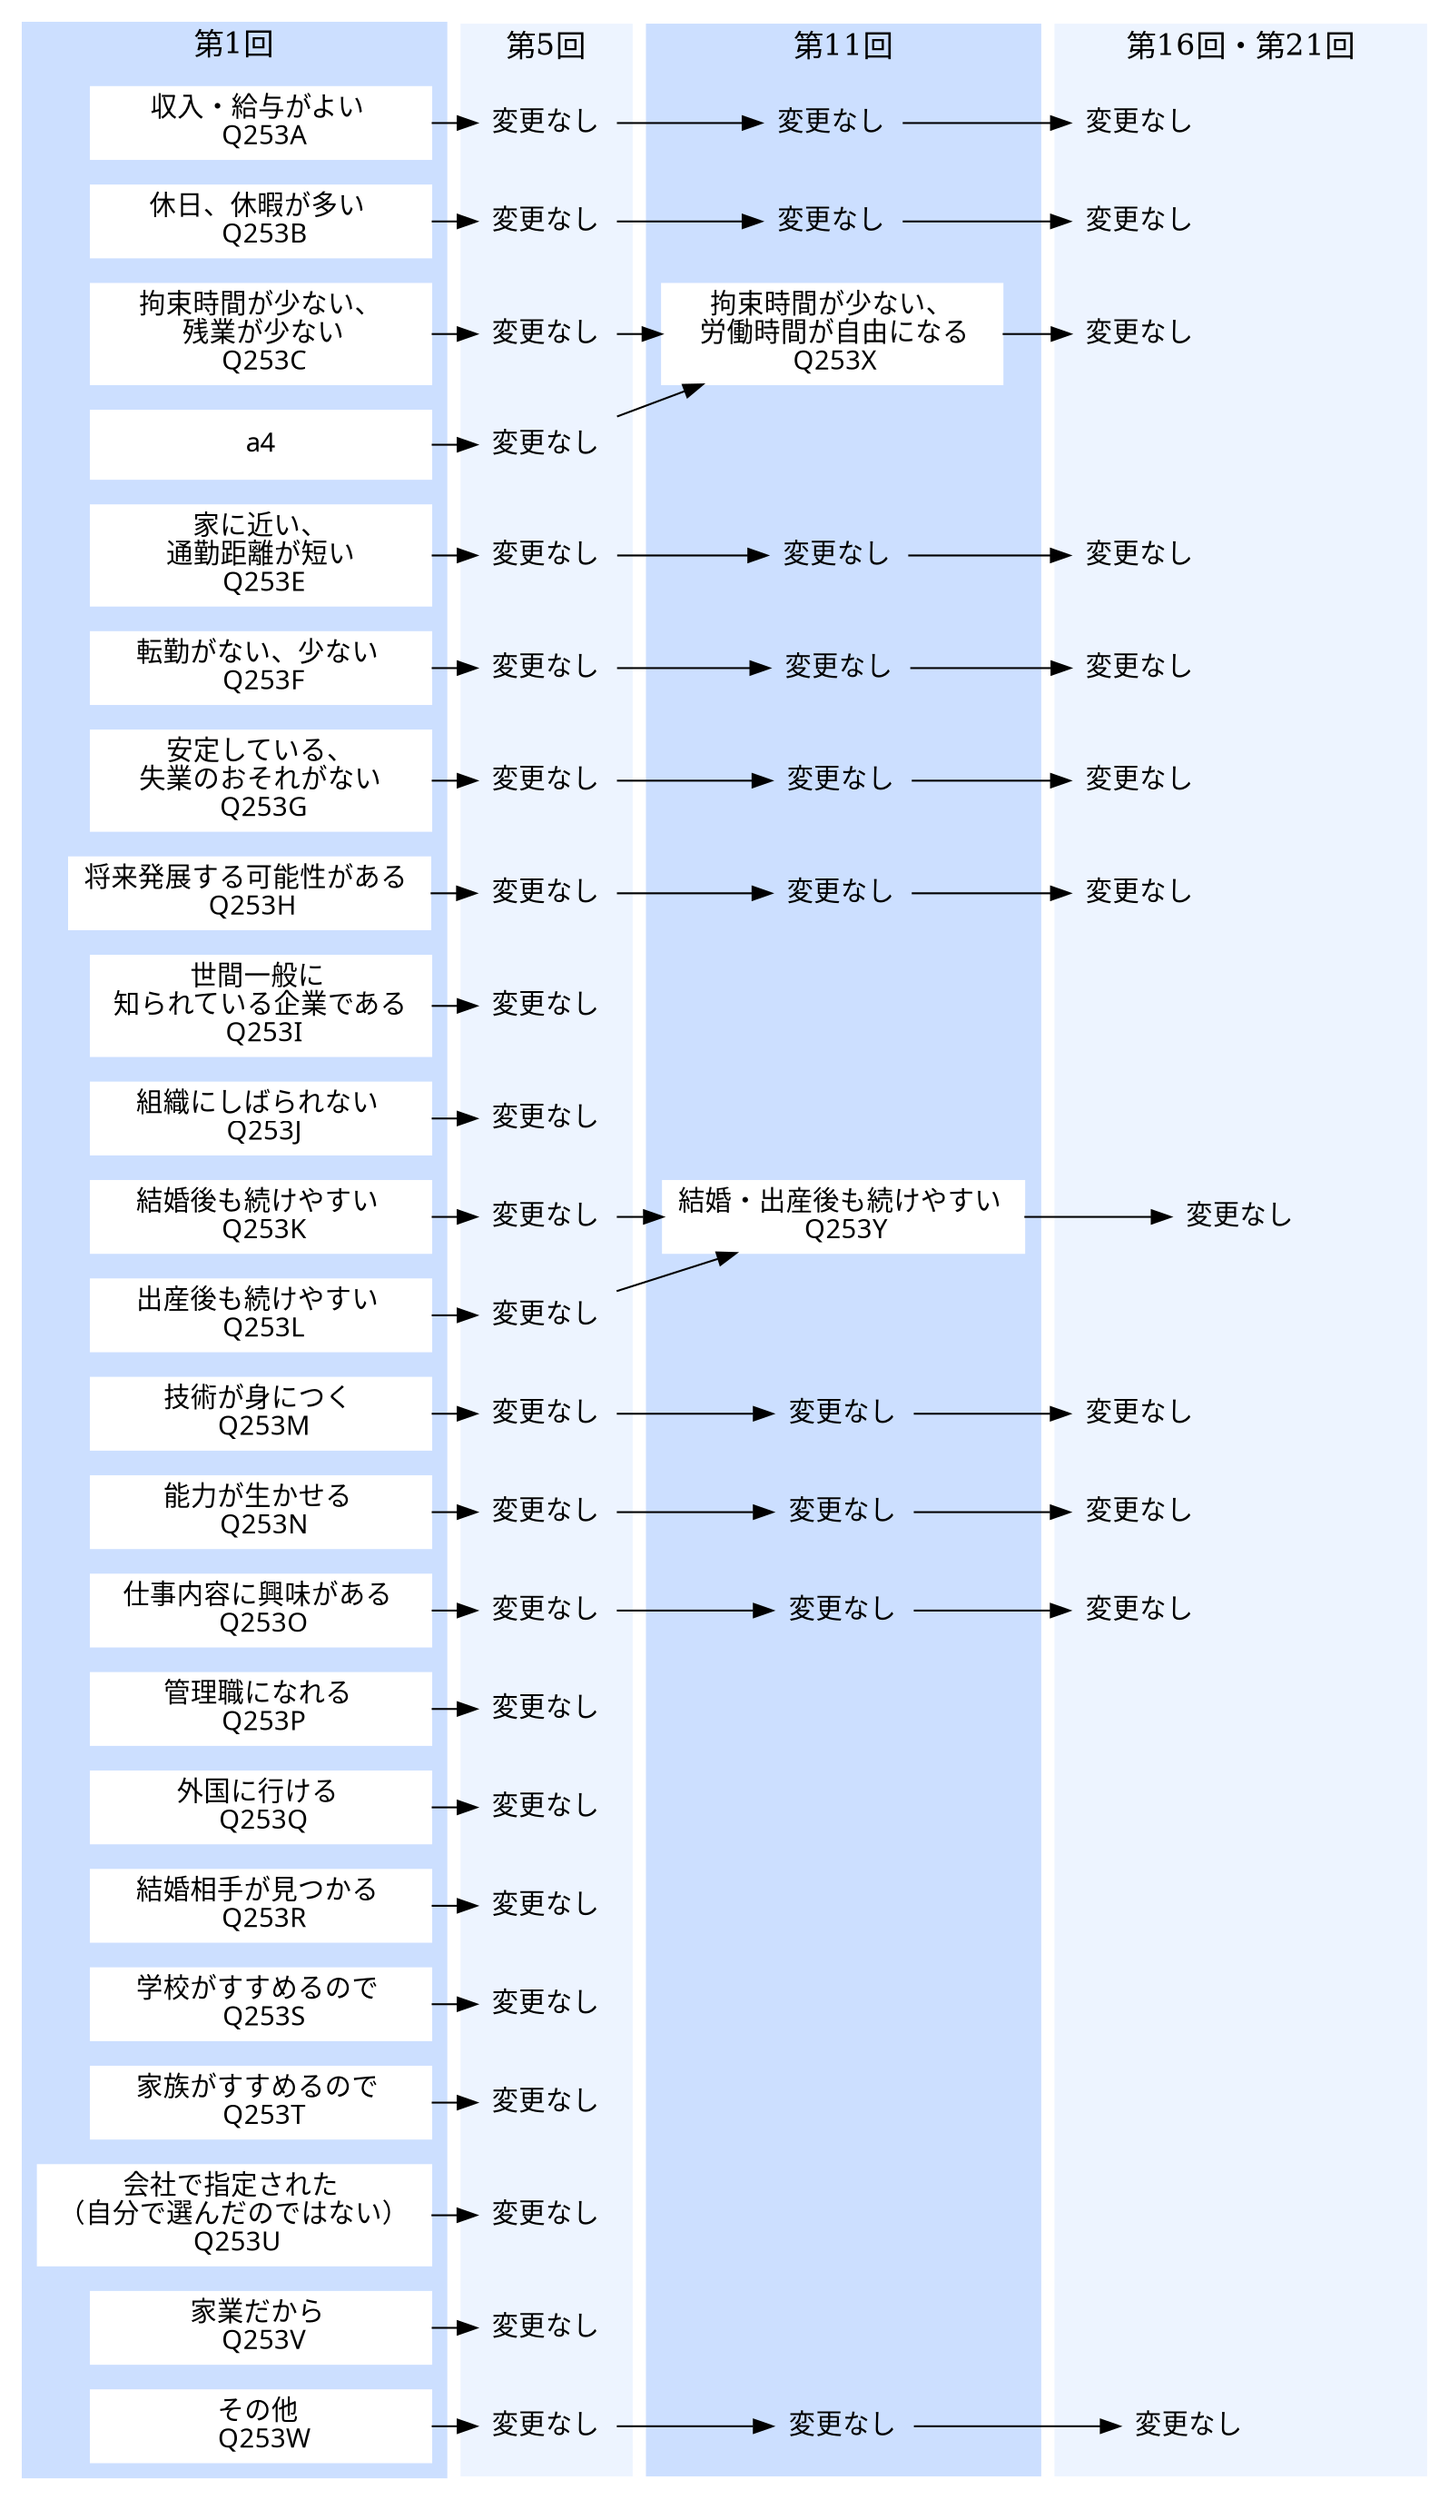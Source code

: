 digraph sentaku_hskai {
  charset="UTF-8"
  compound=true;
  newrank=true; // これが必要！（サンプル４を参照）
  node[shape=box, style=filled; color=white, fontname="meiryo UI" fontsize=14, width=2.5];
  splines=false
  nodesep=.0;
  ranksep=.2;
  rankdir=TB


  subgraph cluster_0 {
  label="第1回";
  style=filled;
  color="#ccdfff";
  fontsize=16;

   a1 [label="収入・給与がよい \n Q253A", href="../../variable/Q253A.html" target="_blank"]
   a2 [label="休日、休暇が多い \n Q253B", href="../../variable/Q253A.html" target="_blank"]
   a3 [label="拘束時間が少ない、\n 残業が少ない\n Q253C", href="../../variable/Q253C.html" target="_blank"]
   a4 []
   a5 [label="家に近い、\n 通勤距離が短い \n Q253E", href="../../variable/Q253E.html" target="_blank"]
   a6  [label="転勤がない、少ない \n Q253F", href="../../variable/Q253F.html" target="_blank"]
   a7 [label="安定している、\n 失業のおそれがない \n Q253G",  href="../../variable/Q253G.html" target="_blank"]
   a8 [label="将来発展する可能性がある \n Q253H",href="../../variable/Q253H.html" target="_blank"]
   a9  [label="世間一般に \n 知られている企業である \n Q253I", href="../../variable/Q253I.html" target="_blank"]
   a10 [label="組織にしばられない \n Q253J", href="../../variable/Q253J.html" target="_blank"]
   a11 [label="結婚後も続けやすい \n Q253K", href="../../variable/Q253K.html" target="_blank"]
   a12 [label="出産後も続けやすい \n Q253L", href="../../variable/Q253L.html" target="_blank"]
   a13 [label="技術が身につく \n Q253M", href="../../variable/Q253M.html" target="_blank"]
   a14 [label="能力が生かせる \n Q253N", href="../../variable/Q253N.html" target="_blank"]
   a15 [label="仕事内容に興味がある \n Q253O", href="../../variable/Q253O.html" target="_blank"]
   a16 [label="管理職になれる \n Q253P", href="../../variable/Q253P.html" target="_blank"]
   a17 [label="外国に行ける \n Q253Q", href="../../variable/Q253Q.html" target="_blank"]
   a18 [label="結婚相手が見つかる \n Q253R", href="../../variable/Q253R.html" target="_blank"]
   a19 [label="学校がすすめるので \n Q253S", href="../../variable/Q253S.html" target="_blank"]
   a20 [label="家族がすすめるので \n Q253T", href="../../variable/Q253T.html" target="_blank"]
   a21 [label="会社で指定された \n （自分で選んだのではない） \n Q253U", href="../../variable/Q253U.html" target="_blank"]
   a22 [label="家業だから \n Q253V", href="../../variable/Q253V.html" target="_blank"]
   a23 [label="その他 \n Q253W", href="../../variable/Q253W.html" target="_blank"]

    a1->a2->a3->a4->a5->a6->a7->a8->a9->a10->a11->a12->a13->a14->a15->a16->a17->a18->a19->a20->a21->a22->a23 [style=invis];
  }

  subgraph cluster_1 {
  label="第5回";
  style=filled;
  color="#edf4ff";
  fontsize=16 ;

  b1 [label="変更なし", color=none, width=1.0]
  b2 [label="変更なし", color=none, width=1.0]
  b3 [label="変更なし", color=none, width=1.0]
  b4 [label="変更なし", color=none, width=1.0]
  b5 [label="変更なし", color=none, width=1.0]
  b6 [label="変更なし", color=none, width=1.0]
  b7 [label="変更なし", color=none, width=1.0]
  b8 [label="変更なし", color=none, width=1.0]
  b9 [label="変更なし", color=none, width=1.0]
  b10 [label="変更なし", color=none, width=1.0]
  b11 [label="変更なし", color=none, width=1.0]
  b12 [label="変更なし", color=none, width=1.0]
  b13 [label="変更なし", color=none, width=1.0]
  b14 [label="変更なし", color=none, width=1.0]
  b15 [label="変更なし", color=none, width=1.0]
  b16 [label="変更なし", color=none, width=1.0]
  b17 [label="変更なし", color=none, width=1.0]
  b18 [label="変更なし", color=none, width=1.0]
  b19 [label="変更なし", color=none, width=1.0]
  b20 [label="変更なし", color=none, width=1.0]
  b21 [label="変更なし", color=none, width=1.0]
  b22 [label="変更なし", color=none, width=1.0]
  b23 [label="変更なし", color=none, width=1.0]


    b1->b2->b3->b4->b5->b6->b7->b8->b9->b10->b11->b12->b13->b14->b15->b16->b17->b18->b19->b20->b21->b22->b23 [style=invis];
  }

  subgraph cluster_2 {
  label="第11回";
  style=filled;
  color="#ccdfff";
  fontsize = 16

  c1 [label="変更なし", color=none, width=1.0]
  c2 [label="変更なし", color=none, width=1.0]
  c3 [label="拘束時間が少ない、\n 労働時間が自由になる\n Q253X", href="../../variable/Q253X.html" target="_blank"]
  c4 [style=invis]
  c5 [label="変更なし", color=none, width=1.0]
  c6 [label="変更なし", color=none, width=1.0]
  c7 [label="変更なし", color=none, width=1.0]
  c8 [label="変更なし", color=none, width=1.0]
  c9  [style=invis]
  c10 [style=invis]
  c11 [label="結婚・出産後も続けやすい \n Q253Y", href="../../variable/Q253Y.html" target="_blank"]
  c12 [style=invis]
  c13 [label="変更なし", color=none, width=1.0]
  c14 [label="変更なし", color=none, width=1.0]
  c15 [label="変更なし", color=none, width=1.0]
  c16 [label="", color=none, width=0.0]
  c17 [style=invis]
  c18 [style=invis]
  c19 [style=invis]
  c20 [style=invis]
  c21 [style=invis]
  c22 [style=invis]
  c23 [label="変更なし", color=none, width=1.0]



    c1->c2->c3->c4->c5->c6->c7->c8->c9->c10->c11->c12->c13->c14->c15->c16->c17->c18->c19->c20->c21->c22->c23 [style=invis];
  }

  subgraph cluster_3 {
  label="第16回・第21回";
  style=filled;
  color="#edf4ff";
  fontsize = 16 ;

  d1 [label="変更なし", color=none, width=1.0]
  d2 [label="変更なし", color=none, width=1.0]
  d3 [label="変更なし", color=none, width=1.0]
  d4 [style=invis]
  d5 [label="変更なし", color=none, width=1.0]
  d6 [label="変更なし", color=none, width=1.0]
  d7 [label="変更なし", color=none, width=1.0]
  d8 [label="変更なし", color=none, width=1.0]
  d9 [style=invis]
  d10 [style=invis]
  d11 [label="変更なし", color=none, width=1.0]
  d12 [style=invis]
  d13 [label="変更なし", color=none, width=1.0]
  d14 [label="変更なし", color=none, width=1.0]
  d15 [label="変更なし", color=none, width=1.0]
  d16 [style=invis]
  d17 [style=invis]
  d18 [style=invis]
  d19 [style=invis]
  d20 [style=invis]
  d21 [style=invis]
  d22 [style=invis]
  d23 [label="変更なし", color=none, width=1.0]


    d1->d2->d3->d4->d5->d6->d7->d8->d9->d10->d11->d12->d13->d14->d15->d16->d17->d18->d19->d20->d21->d22->d23 [style=invis];
  }

  a1->b1 ;
  b1->c1->d1 ;
  {rank=same; a1 b1 c1 d1} ;
  a2->b2->c2->d2 ;
  {rank=same; a2 b2 c2 d2} ;
  a3->b3->c3->d3;
  {rank=same; a3 b3 c3 d3} ;
  a4->b4->c3 ;
  {rank=same; a4 b4} ;
  a5->b5->c5->d5 ;
  {rank=same; a5 b5 c5 d5} ;
  a6->b6->c6->d6 ;
  {rank=same; a6 b6 c6 d6} ;
  a7->b7->c7->d7;
  {rank=same; a7 b7 c7 d7} ;
  a8->b8->c8->d8 ;
  {rank=same; a8 b8 c8 d8} ;
  a9->b9 ;
  {rank=same; a9 b9 c9 d9} ;
  a10->b10 ;
  {rank=same; a10 b10 c10 d10} ;
  a11->b11->c11->d11 ;
  {rank=same; a11 b11 c11 d11} ;
  a12->b12->c11 ;
  {rank=same; a12 b12 c12 d12} ;
  a13->b13->c13->d13 ;
  {rank=same; a13 b13 c13 d13} ;
  a14->b14->c14->d14 ;
  {rank=same; a14 b14 c14 d14} ;
  a15->b15->c15->d15 ;
  {rank=same; a15 b15 c15 d15} ;
  a16->b16 ;
  {rank=same; a16 b16 c16 d16} ;
  a17->b17 ;
  {rank=same; a17 b17 c17 d17} ;
  a18->b18 ;
  {rank=same; a18 b18 c18 d18} ;
  a19->b19 ;
  {rank=same; a19 b19 c19 d19} ;
  a20->b20 ;
  {rank=same; a20 b20 c20 d20} ;
  a21->b21 ;
  {rank=same; a21 b21 c21 d21} ;
  a22->b22 ;
  {rank=same; a22 b22 c22 d22} ;
  a23->b23->c23->d23
  {rank=same; a23 b23 c23 d23} ;

}
